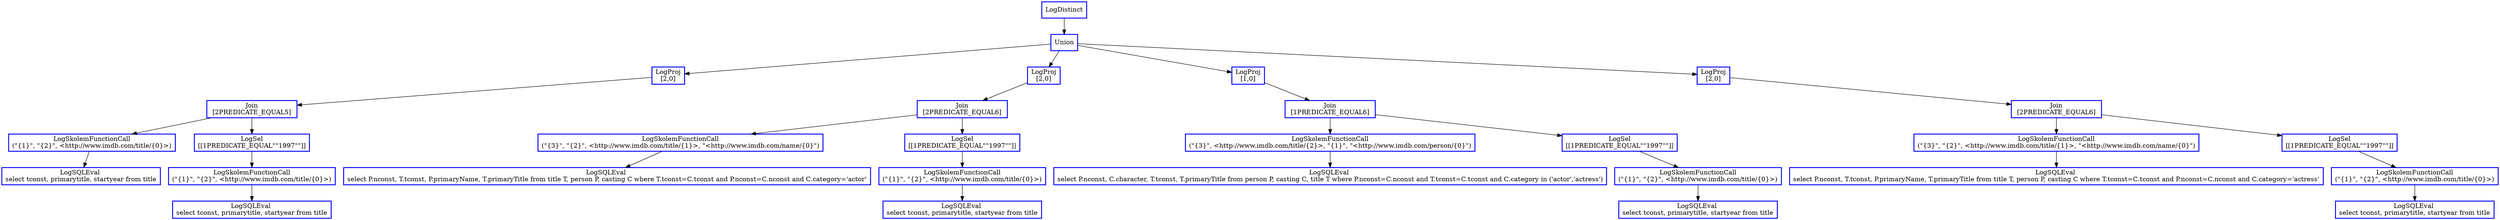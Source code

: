 digraph  g{
node [shape=rectangle, color=black, fontcolor=black, style=bold]
0 [label="LogDistinct" , color = blue] ; 
1 [label="Union", color = blue] ; 
0 -> 1 ; 
2 [label="LogProj
[2,0]" , color = blue] ; 
1 -> 2 ; 
3 [label="Join\n [2PREDICATE_EQUAL5] ", color = blue] ; 
2 -> 3 ; 
4 [label="LogSkolemFunctionCall
(\"{1}\", \"{2}\", <http://www.imdb.com/title/{0}>)" , color = blue] ; 
3 -> 4 ; 
5 [label="LogSQLEval 
select tconst, primarytitle, startyear from title", color = blue] ; 
4 -> 5 ; 
6 [label="LogSel
[[1PREDICATE_EQUAL\"\"1997\"\"]]" , color = blue] ; 
3 -> 6 ; 
7 [label="LogSkolemFunctionCall
(\"{1}\", \"{2}\", <http://www.imdb.com/title/{0}>)" , color = blue] ; 
6 -> 7 ; 
8 [label="LogSQLEval 
select tconst, primarytitle, startyear from title", color = blue] ; 
7 -> 8 ; 
10 [label="LogProj
[2,0]" , color = blue] ; 
1 -> 10 ; 
11 [label="Join\n [2PREDICATE_EQUAL6] ", color = blue] ; 
10 -> 11 ; 
12 [label="LogSkolemFunctionCall
(\"{3}\", \"{2}\", <http://www.imdb.com/title/{1}>, \"<http://www.imdb.com/name/{0}\")" , color = blue] ; 
11 -> 12 ; 
13 [label="LogSQLEval 
select P.nconst, T.tconst, P.primaryName, T.primaryTitle from title T, person P, casting C where T.tconst=C.tconst and P.nconst=C.nconst and C.category='actor'", color = blue] ; 
12 -> 13 ; 
14 [label="LogSel
[[1PREDICATE_EQUAL\"\"1997\"\"]]" , color = blue] ; 
11 -> 14 ; 
15 [label="LogSkolemFunctionCall
(\"{1}\", \"{2}\", <http://www.imdb.com/title/{0}>)" , color = blue] ; 
14 -> 15 ; 
16 [label="LogSQLEval 
select tconst, primarytitle, startyear from title", color = blue] ; 
15 -> 16 ; 
18 [label="LogProj
[1,0]" , color = blue] ; 
1 -> 18 ; 
19 [label="Join\n [1PREDICATE_EQUAL6] ", color = blue] ; 
18 -> 19 ; 
20 [label="LogSkolemFunctionCall
(\"{3}\", <http://www.imdb.com/title/{2}>, \"{1}\", \"<http://www.imdb.com/person/{0}\")" , color = blue] ; 
19 -> 20 ; 
21 [label="LogSQLEval 
select P.nconst, C.character, T.tconst, T.primaryTitle from person P, casting C, title T where P.nconst=C.nconst and T.tconst=C.tconst and C.category in ('actor','actress')", color = blue] ; 
20 -> 21 ; 
22 [label="LogSel
[[1PREDICATE_EQUAL\"\"1997\"\"]]" , color = blue] ; 
19 -> 22 ; 
23 [label="LogSkolemFunctionCall
(\"{1}\", \"{2}\", <http://www.imdb.com/title/{0}>)" , color = blue] ; 
22 -> 23 ; 
24 [label="LogSQLEval 
select tconst, primarytitle, startyear from title", color = blue] ; 
23 -> 24 ; 
26 [label="LogProj
[2,0]" , color = blue] ; 
1 -> 26 ; 
27 [label="Join\n [2PREDICATE_EQUAL6] ", color = blue] ; 
26 -> 27 ; 
28 [label="LogSkolemFunctionCall
(\"{3}\", \"{2}\", <http://www.imdb.com/title/{1}>, \"<http://www.imdb.com/name/{0}\")" , color = blue] ; 
27 -> 28 ; 
29 [label="LogSQLEval 
select P.nconst, T.tconst, P.primaryName, T.primaryTitle from title T, person P, casting C where T.tconst=C.tconst and P.nconst=C.nconst and C.category='actress'", color = blue] ; 
28 -> 29 ; 
30 [label="LogSel
[[1PREDICATE_EQUAL\"\"1997\"\"]]" , color = blue] ; 
27 -> 30 ; 
31 [label="LogSkolemFunctionCall
(\"{1}\", \"{2}\", <http://www.imdb.com/title/{0}>)" , color = blue] ; 
30 -> 31 ; 
32 [label="LogSQLEval 
select tconst, primarytitle, startyear from title", color = blue] ; 
31 -> 32 ; 
}

